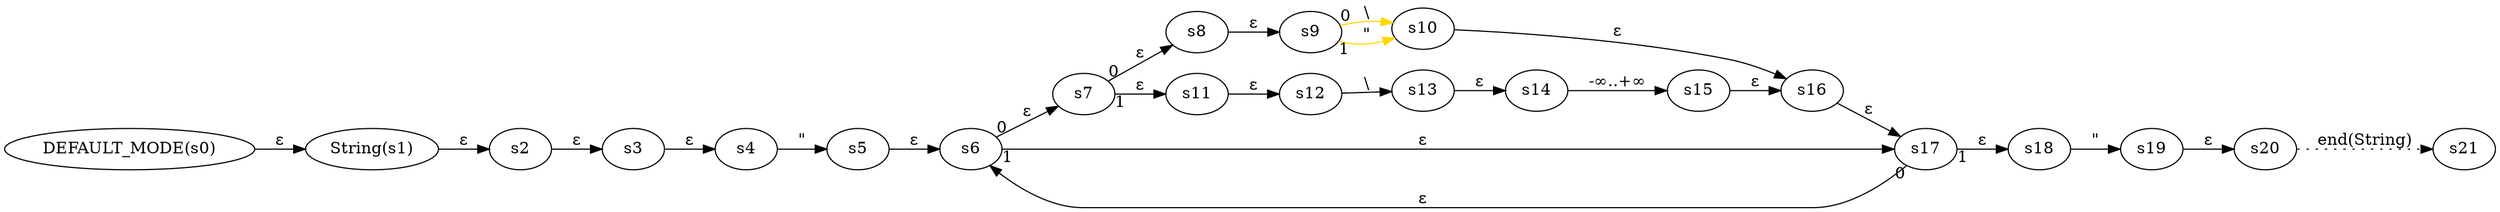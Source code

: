 digraph ATN {
  rankdir=LR;

  "DEFAULT_MODE(s0)" -> "String(s1)" [label=ε]
  "String(s1)" -> s2 [label=ε]
  s2 -> s3 [label=ε]
  s3 -> s4 [label=ε]
  s4 -> s5 [label="\""]
  s5 -> s6 [label=ε]
  s6 -> s7 [label=ε taillabel=0]
  s7 -> s8 [label=ε taillabel=0]
  s8 -> s9 [label=ε]
  s9 -> s10 [label="\\" taillabel=0 color=gold]
  s10 -> s16 [label=ε]
  s16 -> s17 [label=ε]
  s17 -> s6 [label=ε taillabel=0]
  s17 -> s18 [label=ε taillabel=1]
  s18 -> s19 [label="\""]
  s19 -> s20 [label=ε]
  s20 -> s21 [label="end(String)" style=dotted]
  s9 -> s10 [label="\"" taillabel=1 color=gold]
  s7 -> s11 [label=ε taillabel=1]
  s11 -> s12 [label=ε]
  s12 -> s13 [label="\\"]
  s13 -> s14 [label=ε]
  s14 -> s15 [label="-∞..+∞"]
  s15 -> s16 [label=ε]
  s6 -> s17 [label=ε taillabel=1]
}